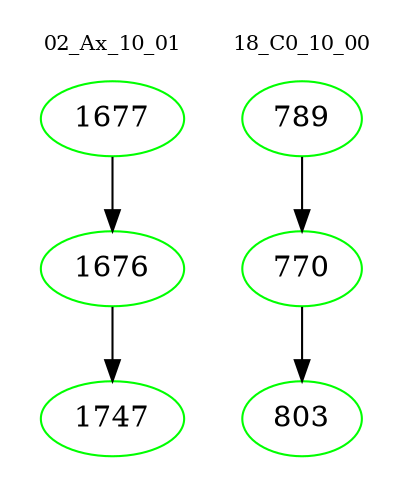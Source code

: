 digraph{
subgraph cluster_0 {
color = white
label = "02_Ax_10_01";
fontsize=10;
T0_1677 [label="1677", color="green"]
T0_1677 -> T0_1676 [color="black"]
T0_1676 [label="1676", color="green"]
T0_1676 -> T0_1747 [color="black"]
T0_1747 [label="1747", color="green"]
}
subgraph cluster_1 {
color = white
label = "18_C0_10_00";
fontsize=10;
T1_789 [label="789", color="green"]
T1_789 -> T1_770 [color="black"]
T1_770 [label="770", color="green"]
T1_770 -> T1_803 [color="black"]
T1_803 [label="803", color="green"]
}
}
